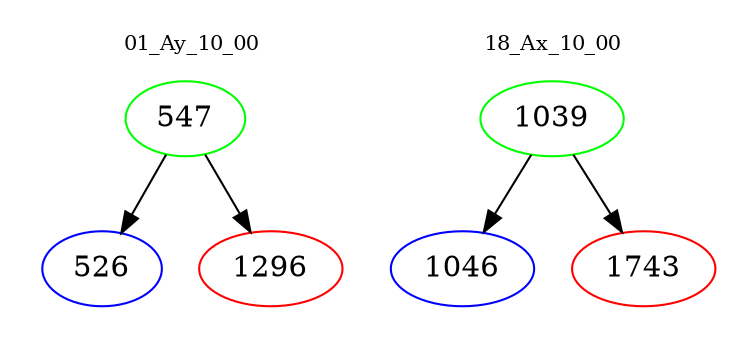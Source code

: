 digraph{
subgraph cluster_0 {
color = white
label = "01_Ay_10_00";
fontsize=10;
T0_547 [label="547", color="green"]
T0_547 -> T0_526 [color="black"]
T0_526 [label="526", color="blue"]
T0_547 -> T0_1296 [color="black"]
T0_1296 [label="1296", color="red"]
}
subgraph cluster_1 {
color = white
label = "18_Ax_10_00";
fontsize=10;
T1_1039 [label="1039", color="green"]
T1_1039 -> T1_1046 [color="black"]
T1_1046 [label="1046", color="blue"]
T1_1039 -> T1_1743 [color="black"]
T1_1743 [label="1743", color="red"]
}
}
